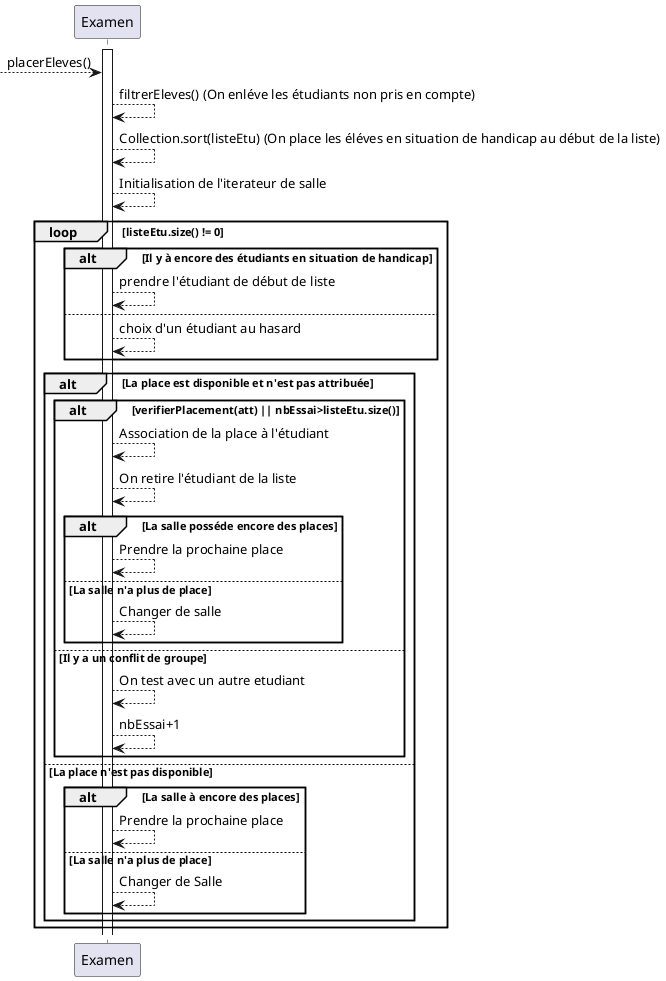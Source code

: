 @startuml
participant Examen

activate Examen
--> Examen : placerEleves()
Examen --> Examen : filtrerEleves() (On enléve les étudiants non pris en compte)
Examen --> Examen : Collection.sort(listeEtu) (On place les éléves en situation de handicap au début de la liste)
Examen --> Examen : Initialisation de l'iterateur de salle

loop listeEtu.size() != 0
alt Il y à encore des étudiants en situation de handicap
Examen-->Examen : prendre l'étudiant de début de liste
else
Examen-->Examen : choix d'un étudiant au hasard
end

alt La place est disponible et n'est pas attribuée

    alt verifierPlacement(att) || nbEssai>listeEtu.size()
    Examen --> Examen : Association de la place à l'étudiant
    Examen --> Examen : On retire l'étudiant de la liste
    alt La salle posséde encore des places
    Examen --> Examen : Prendre la prochaine place
    else La salle n'a plus de place
    Examen-->Examen : Changer de salle
    end
    else Il y a un conflit de groupe
    Examen --> Examen : On test avec un autre etudiant
    Examen --> Examen : nbEssai+1
    end
else La place n'est pas disponible
    alt La salle à encore des places
    Examen --> Examen : Prendre la prochaine place
    else La salle n'a plus de place
    Examen --> Examen : Changer de Salle
    end
end
end
@enduml
